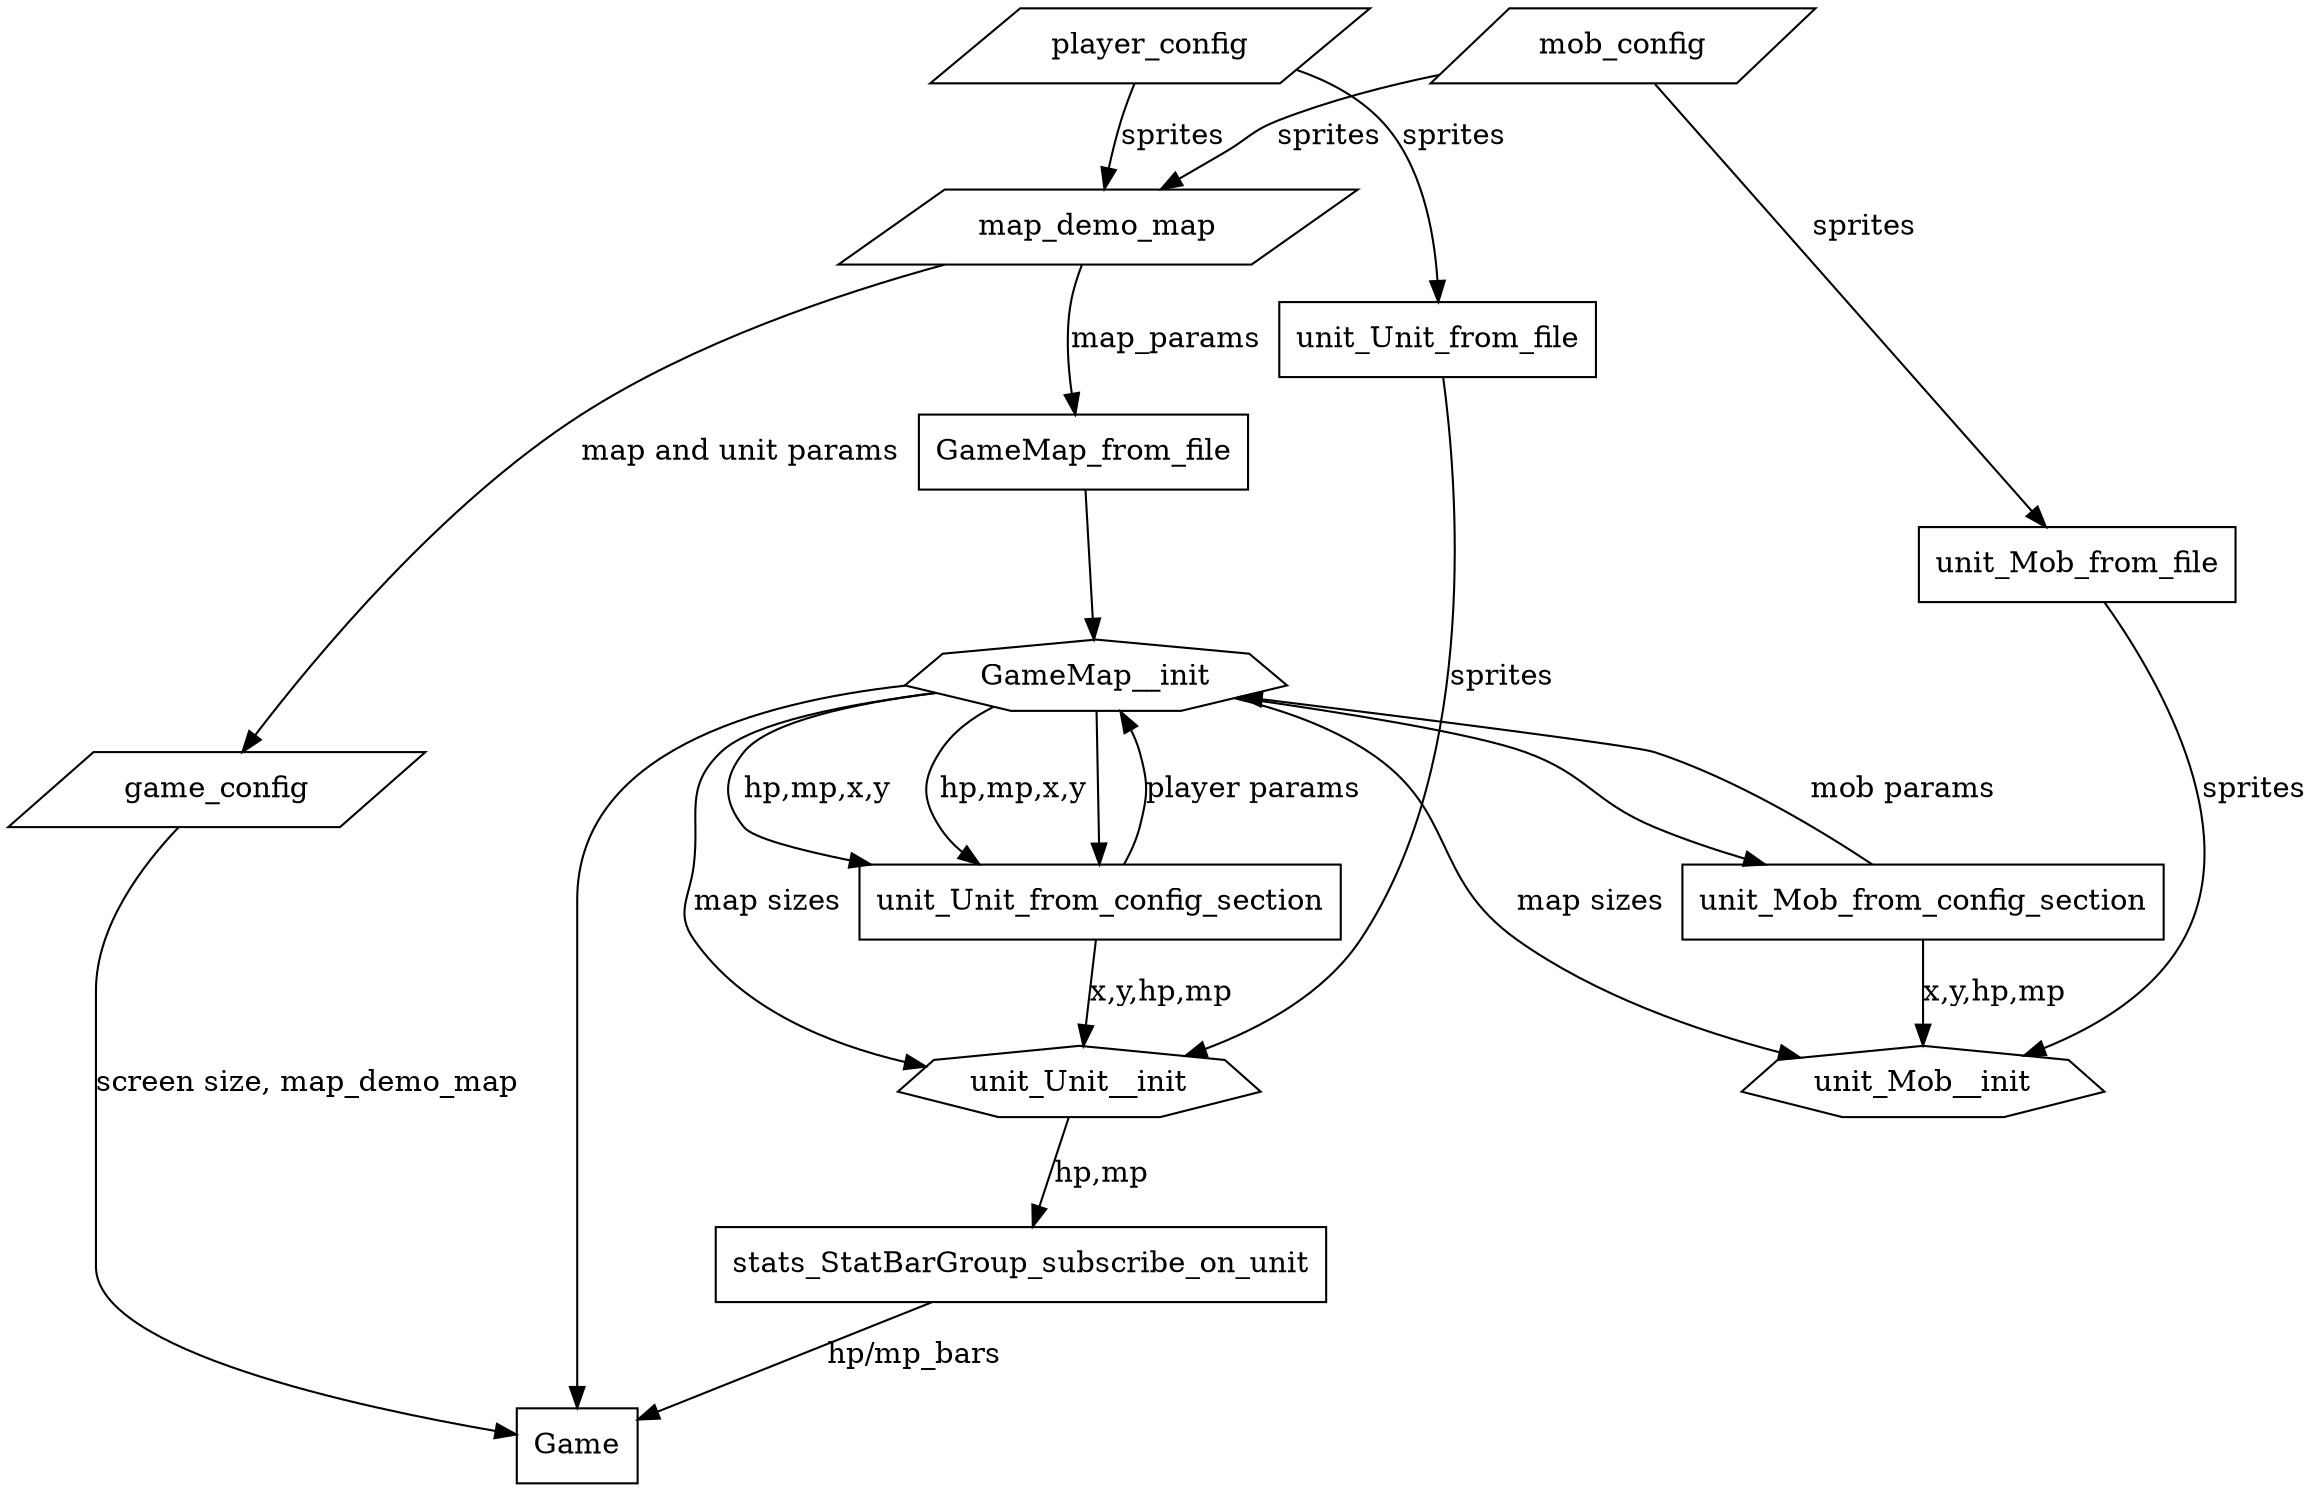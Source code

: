 digraph {
    node [shape=box]
    player_config[shape = parallelogram]
    mob_config[shape = parallelogram]
    game_config[shape = parallelogram]
    map_demo_map[shape = parallelogram]
    
    GameMap__init[shape = septagon]
    unit_Unit__init[shape = septagon]
    unit_Mob__init[shape = septagon]
    
    player_config -> map_demo_map[label="sprites"]
    mob_config -> map_demo_map[label="sprites"]
    map_demo_map -> game_config[label = "map and unit params"]
    map_demo_map -> GameMap_from_file[label = "map_params"]
    
    unit_Mob_from_config_section -> GameMap__init[label ="mob params"]
    unit_Unit_from_config_section-> GameMap__init[label ="player params"] 
    unit_Mob_from_config_section -> unit_Mob__init[label = "x,y,hp,mp"]
    unit_Unit_from_config_section -> unit_Unit__init[label = "x,y,hp,mp"]
    
    GameMap_from_file -> GameMap__init
    GameMap__init -> unit_Unit_from_config_section[label = "hp,mp,x,y"]
    GameMap__init -> unit_Unit_from_config_section[label = "hp,mp,x,y"]
    GameMap__init -> unit_Unit__init[label = "map sizes"]
    GameMap__init -> unit_Mob__init[label = "map sizes"]
    GameMap__init -> unit_Unit_from_config_section 
    GameMap__init -> unit_Mob_from_config_section

    
    player_config -> unit_Unit_from_file [label = "sprites"]
    mob_config -> unit_Mob_from_file[label = "sprites"]
    unit_Unit_from_file  ->unit_Unit__init[label = "sprites"]
    unit_Mob_from_file -> unit_Mob__init[label = "sprites"]
    unit_Unit__init -> stats_StatBarGroup_subscribe_on_unit[label ="hp,mp"]


    stats_StatBarGroup_subscribe_on_unit ->Game [label = "hp/mp_bars" ]
    GameMap__init -> Game
    game_config -> Game [label = "screen size, map_demo_map"]
    
    
}
